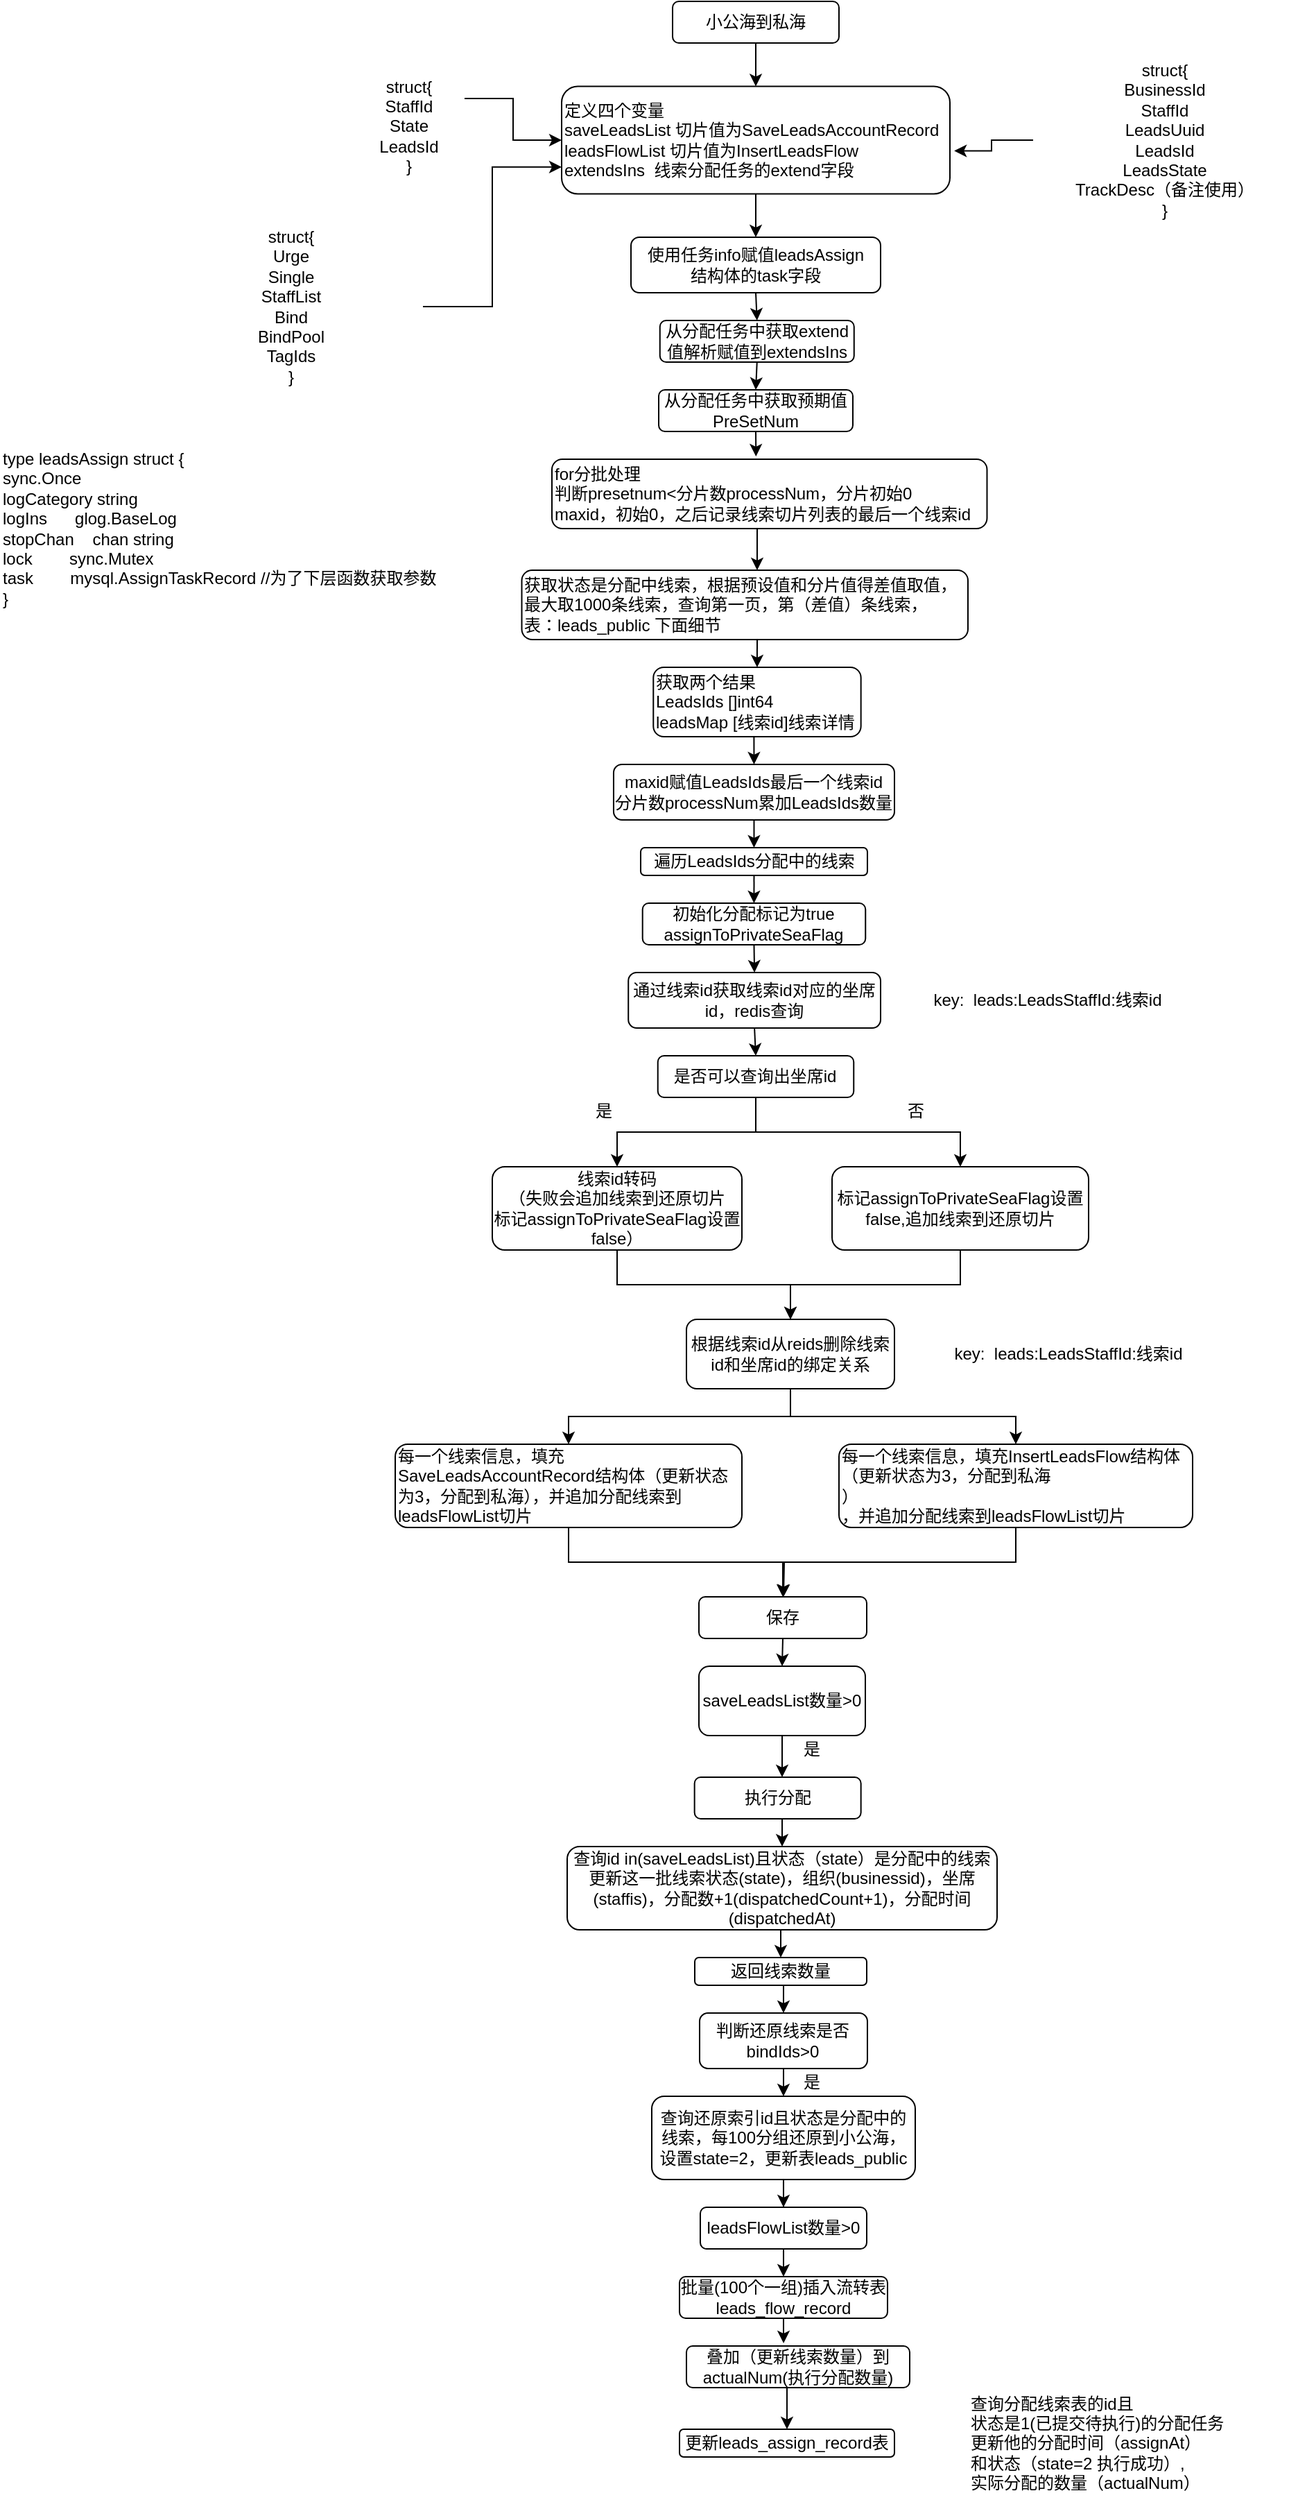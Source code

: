 <mxfile version="14.1.8" type="github">
  <diagram id="we1jSzhgWFrd1LfGBv2H" name="Page-1">
    <mxGraphModel dx="2146" dy="646" grid="1" gridSize="10" guides="1" tooltips="1" connect="1" arrows="1" fold="1" page="1" pageScale="1" pageWidth="1200" pageHeight="1920" math="0" shadow="0">
      <root>
        <mxCell id="0" />
        <mxCell id="1" parent="0" />
        <mxCell id="AKi_2DA1NPzy-PJfhwJz-7" style="edgeStyle=orthogonalEdgeStyle;rounded=0;orthogonalLoop=1;jettySize=auto;html=1;exitX=0.5;exitY=1;exitDx=0;exitDy=0;" edge="1" parent="1" source="AKi_2DA1NPzy-PJfhwJz-1" target="AKi_2DA1NPzy-PJfhwJz-6">
          <mxGeometry relative="1" as="geometry" />
        </mxCell>
        <mxCell id="AKi_2DA1NPzy-PJfhwJz-1" value="小公海到私海" style="rounded=1;whiteSpace=wrap;html=1;" vertex="1" parent="1">
          <mxGeometry x="400" y="20" width="120" height="30" as="geometry" />
        </mxCell>
        <mxCell id="AKi_2DA1NPzy-PJfhwJz-10" style="edgeStyle=orthogonalEdgeStyle;rounded=0;orthogonalLoop=1;jettySize=auto;html=1;exitX=1;exitY=0.25;exitDx=0;exitDy=0;entryX=0;entryY=0.5;entryDx=0;entryDy=0;" edge="1" parent="1" source="AKi_2DA1NPzy-PJfhwJz-5" target="AKi_2DA1NPzy-PJfhwJz-6">
          <mxGeometry relative="1" as="geometry" />
        </mxCell>
        <mxCell id="AKi_2DA1NPzy-PJfhwJz-5" value="struct{&lt;br&gt;StaffId&lt;br&gt;State&lt;br&gt;LeadsId&lt;br&gt;}" style="text;html=1;strokeColor=none;fillColor=none;align=center;verticalAlign=middle;whiteSpace=wrap;rounded=0;" vertex="1" parent="1">
          <mxGeometry x="170" y="70" width="80" height="80" as="geometry" />
        </mxCell>
        <mxCell id="AKi_2DA1NPzy-PJfhwJz-37" style="edgeStyle=orthogonalEdgeStyle;rounded=0;orthogonalLoop=1;jettySize=auto;html=1;exitX=0.5;exitY=1;exitDx=0;exitDy=0;entryX=0.5;entryY=0;entryDx=0;entryDy=0;" edge="1" parent="1" source="AKi_2DA1NPzy-PJfhwJz-6" target="AKi_2DA1NPzy-PJfhwJz-36">
          <mxGeometry relative="1" as="geometry" />
        </mxCell>
        <mxCell id="AKi_2DA1NPzy-PJfhwJz-6" value="定义四个变量&lt;br&gt;saveLeadsList 切片值为SaveLeadsAccountRecord&lt;br&gt;leadsFlowList 切片值为InsertLeadsFlow&lt;br&gt;extendsIns&amp;nbsp; 线索分配任务的extend字段" style="rounded=1;whiteSpace=wrap;html=1;align=left;" vertex="1" parent="1">
          <mxGeometry x="320" y="81.25" width="280" height="77.5" as="geometry" />
        </mxCell>
        <mxCell id="AKi_2DA1NPzy-PJfhwJz-16" style="edgeStyle=orthogonalEdgeStyle;rounded=0;orthogonalLoop=1;jettySize=auto;html=1;entryX=1.011;entryY=0.6;entryDx=0;entryDy=0;entryPerimeter=0;" edge="1" parent="1" source="AKi_2DA1NPzy-PJfhwJz-11" target="AKi_2DA1NPzy-PJfhwJz-6">
          <mxGeometry relative="1" as="geometry" />
        </mxCell>
        <mxCell id="AKi_2DA1NPzy-PJfhwJz-11" value="struct{&lt;br&gt;BusinessId&lt;br&gt;StaffId&lt;br&gt;LeadsUuid&lt;br&gt;LeadsId&lt;br&gt;LeadsState&lt;br&gt;TrackDesc（备注使用）&lt;br&gt;}" style="text;html=1;strokeColor=none;fillColor=none;align=center;verticalAlign=middle;whiteSpace=wrap;rounded=0;" vertex="1" parent="1">
          <mxGeometry x="660" y="70" width="190" height="100" as="geometry" />
        </mxCell>
        <mxCell id="AKi_2DA1NPzy-PJfhwJz-15" style="edgeStyle=orthogonalEdgeStyle;rounded=0;orthogonalLoop=1;jettySize=auto;html=1;exitX=1;exitY=0.5;exitDx=0;exitDy=0;entryX=0;entryY=0.75;entryDx=0;entryDy=0;" edge="1" parent="1" source="AKi_2DA1NPzy-PJfhwJz-14" target="AKi_2DA1NPzy-PJfhwJz-6">
          <mxGeometry relative="1" as="geometry" />
        </mxCell>
        <mxCell id="AKi_2DA1NPzy-PJfhwJz-14" value="struct{&lt;br&gt;Urge&lt;br&gt;Single&lt;br&gt;StaffList&lt;br&gt;Bind&lt;br&gt;BindPool&lt;br&gt;TagIds&lt;br&gt;}" style="text;html=1;strokeColor=none;fillColor=none;align=center;verticalAlign=middle;whiteSpace=wrap;rounded=0;" vertex="1" parent="1">
          <mxGeometry x="30" y="190" width="190" height="100" as="geometry" />
        </mxCell>
        <mxCell id="AKi_2DA1NPzy-PJfhwJz-21" style="edgeStyle=orthogonalEdgeStyle;rounded=0;orthogonalLoop=1;jettySize=auto;html=1;exitX=0.5;exitY=1;exitDx=0;exitDy=0;entryX=0.469;entryY=-0.04;entryDx=0;entryDy=0;entryPerimeter=0;" edge="1" parent="1" source="AKi_2DA1NPzy-PJfhwJz-17" target="AKi_2DA1NPzy-PJfhwJz-19">
          <mxGeometry relative="1" as="geometry" />
        </mxCell>
        <mxCell id="AKi_2DA1NPzy-PJfhwJz-17" value="从分配任务中获取预期值&lt;br&gt;PreSetNum" style="rounded=1;whiteSpace=wrap;html=1;" vertex="1" parent="1">
          <mxGeometry x="390" y="300" width="140" height="30" as="geometry" />
        </mxCell>
        <mxCell id="AKi_2DA1NPzy-PJfhwJz-26" style="edgeStyle=orthogonalEdgeStyle;rounded=0;orthogonalLoop=1;jettySize=auto;html=1;exitX=0.5;exitY=1;exitDx=0;exitDy=0;entryX=0.5;entryY=0;entryDx=0;entryDy=0;" edge="1" parent="1" source="AKi_2DA1NPzy-PJfhwJz-19">
          <mxGeometry relative="1" as="geometry">
            <mxPoint x="460.99" y="430" as="targetPoint" />
          </mxGeometry>
        </mxCell>
        <mxCell id="AKi_2DA1NPzy-PJfhwJz-19" value="for分批处理&lt;br&gt;判断presetnum&amp;lt;分片数processNum，分片初始0&lt;br&gt;maxid，初始0，之后记录线索切片列表的最后一个线索id" style="rounded=1;whiteSpace=wrap;html=1;align=left;" vertex="1" parent="1">
          <mxGeometry x="313" y="350" width="313.75" height="50" as="geometry" />
        </mxCell>
        <mxCell id="AKi_2DA1NPzy-PJfhwJz-28" style="edgeStyle=orthogonalEdgeStyle;rounded=0;orthogonalLoop=1;jettySize=auto;html=1;exitX=0.5;exitY=1;exitDx=0;exitDy=0;entryX=0.5;entryY=0;entryDx=0;entryDy=0;" edge="1" parent="1" target="AKi_2DA1NPzy-PJfhwJz-27">
          <mxGeometry relative="1" as="geometry">
            <mxPoint x="460.99" y="480" as="sourcePoint" />
          </mxGeometry>
        </mxCell>
        <mxCell id="AKi_2DA1NPzy-PJfhwJz-22" value="获取状态是分配中线索，根据预设值和分片值得差值取值，最大取1000条线索，查询第一页，第（差值）条线索，&lt;br&gt;表：leads_public 下面细节" style="rounded=1;whiteSpace=wrap;html=1;align=left;" vertex="1" parent="1">
          <mxGeometry x="291.25" y="430" width="321.75" height="50" as="geometry" />
        </mxCell>
        <mxCell id="AKi_2DA1NPzy-PJfhwJz-30" style="edgeStyle=orthogonalEdgeStyle;rounded=0;orthogonalLoop=1;jettySize=auto;html=1;exitX=0.5;exitY=1;exitDx=0;exitDy=0;entryX=0.5;entryY=0;entryDx=0;entryDy=0;" edge="1" parent="1" source="AKi_2DA1NPzy-PJfhwJz-27" target="AKi_2DA1NPzy-PJfhwJz-29">
          <mxGeometry relative="1" as="geometry" />
        </mxCell>
        <mxCell id="AKi_2DA1NPzy-PJfhwJz-27" value="获取两个结果&lt;br&gt;LeadsIds []int64&lt;br&gt;leadsMap [线索id]线索详情" style="rounded=1;whiteSpace=wrap;html=1;align=left;" vertex="1" parent="1">
          <mxGeometry x="386.14" y="500" width="149.69" height="50" as="geometry" />
        </mxCell>
        <mxCell id="AKi_2DA1NPzy-PJfhwJz-40" style="edgeStyle=orthogonalEdgeStyle;rounded=0;orthogonalLoop=1;jettySize=auto;html=1;exitX=0.5;exitY=1;exitDx=0;exitDy=0;entryX=0.5;entryY=0;entryDx=0;entryDy=0;" edge="1" parent="1" source="AKi_2DA1NPzy-PJfhwJz-29" target="AKi_2DA1NPzy-PJfhwJz-39">
          <mxGeometry relative="1" as="geometry" />
        </mxCell>
        <mxCell id="AKi_2DA1NPzy-PJfhwJz-29" value="&lt;span&gt;maxid赋值&lt;/span&gt;LeadsIds最后一个线索id&lt;br&gt;分片数processNum累加LeadsIds数量" style="rounded=1;whiteSpace=wrap;html=1;" vertex="1" parent="1">
          <mxGeometry x="357.48" y="570" width="202.52" height="40" as="geometry" />
        </mxCell>
        <mxCell id="AKi_2DA1NPzy-PJfhwJz-32" style="edgeStyle=orthogonalEdgeStyle;rounded=0;orthogonalLoop=1;jettySize=auto;html=1;exitX=0.5;exitY=1;exitDx=0;exitDy=0;entryX=0.5;entryY=0;entryDx=0;entryDy=0;" edge="1" parent="1" source="AKi_2DA1NPzy-PJfhwJz-31" target="AKi_2DA1NPzy-PJfhwJz-17">
          <mxGeometry relative="1" as="geometry" />
        </mxCell>
        <mxCell id="AKi_2DA1NPzy-PJfhwJz-31" value="从分配任务中获取extend值解析赋值到&lt;span style=&quot;text-align: left&quot;&gt;extendsIns&lt;/span&gt;" style="rounded=1;whiteSpace=wrap;html=1;" vertex="1" parent="1">
          <mxGeometry x="390.88" y="250" width="140" height="30" as="geometry" />
        </mxCell>
        <mxCell id="AKi_2DA1NPzy-PJfhwJz-35" value="&lt;div&gt;type leadsAssign struct {&lt;/div&gt;&lt;div&gt;&lt;span&gt;	&lt;/span&gt;sync.Once&lt;/div&gt;&lt;div&gt;&lt;span&gt;	&lt;/span&gt;logCategory string&lt;/div&gt;&lt;div&gt;&lt;span&gt;	&lt;/span&gt;logIns&amp;nbsp; &amp;nbsp; &amp;nbsp; glog.BaseLog&lt;/div&gt;&lt;div&gt;&lt;span&gt;	&lt;/span&gt;stopChan&amp;nbsp; &amp;nbsp; chan string&lt;/div&gt;&lt;div&gt;&lt;span&gt;	&lt;/span&gt;lock&amp;nbsp; &amp;nbsp; &amp;nbsp; &amp;nbsp; sync.Mutex&lt;/div&gt;&lt;div&gt;&lt;span&gt;	&lt;/span&gt;task&amp;nbsp; &amp;nbsp; &amp;nbsp; &amp;nbsp; mysql.AssignTaskRecord //为了下层函数获取参数&lt;/div&gt;&lt;div&gt;}&lt;/div&gt;" style="text;html=1;align=left;verticalAlign=middle;resizable=0;points=[];autosize=1;" vertex="1" parent="1">
          <mxGeometry x="-85" y="340" width="330" height="120" as="geometry" />
        </mxCell>
        <mxCell id="AKi_2DA1NPzy-PJfhwJz-38" style="edgeStyle=orthogonalEdgeStyle;rounded=0;orthogonalLoop=1;jettySize=auto;html=1;exitX=0.5;exitY=1;exitDx=0;exitDy=0;entryX=0.5;entryY=0;entryDx=0;entryDy=0;" edge="1" parent="1" source="AKi_2DA1NPzy-PJfhwJz-36" target="AKi_2DA1NPzy-PJfhwJz-31">
          <mxGeometry relative="1" as="geometry" />
        </mxCell>
        <mxCell id="AKi_2DA1NPzy-PJfhwJz-36" value="使用任务info赋值l&lt;span style=&quot;text-align: left&quot;&gt;eadsAssign&lt;br&gt;结构体的task字段&lt;/span&gt;" style="rounded=1;whiteSpace=wrap;html=1;" vertex="1" parent="1">
          <mxGeometry x="370" y="190" width="180" height="40" as="geometry" />
        </mxCell>
        <mxCell id="AKi_2DA1NPzy-PJfhwJz-42" style="edgeStyle=orthogonalEdgeStyle;rounded=0;orthogonalLoop=1;jettySize=auto;html=1;exitX=0.5;exitY=1;exitDx=0;exitDy=0;entryX=0.5;entryY=0;entryDx=0;entryDy=0;" edge="1" parent="1" source="AKi_2DA1NPzy-PJfhwJz-39" target="AKi_2DA1NPzy-PJfhwJz-41">
          <mxGeometry relative="1" as="geometry" />
        </mxCell>
        <mxCell id="AKi_2DA1NPzy-PJfhwJz-39" value="遍历&lt;span style=&quot;text-align: left&quot;&gt;LeadsIds&lt;/span&gt;分配中的线索" style="rounded=1;whiteSpace=wrap;html=1;" vertex="1" parent="1">
          <mxGeometry x="376.99" y="630" width="163.5" height="20" as="geometry" />
        </mxCell>
        <mxCell id="AKi_2DA1NPzy-PJfhwJz-44" style="edgeStyle=orthogonalEdgeStyle;rounded=0;orthogonalLoop=1;jettySize=auto;html=1;exitX=0.5;exitY=1;exitDx=0;exitDy=0;entryX=0.5;entryY=0;entryDx=0;entryDy=0;" edge="1" parent="1" source="AKi_2DA1NPzy-PJfhwJz-41" target="AKi_2DA1NPzy-PJfhwJz-43">
          <mxGeometry relative="1" as="geometry" />
        </mxCell>
        <mxCell id="AKi_2DA1NPzy-PJfhwJz-41" value="初始化分配标记为true&lt;br&gt;assignToPrivateSeaFlag" style="rounded=1;whiteSpace=wrap;html=1;" vertex="1" parent="1">
          <mxGeometry x="378.35" y="670" width="160.77" height="30" as="geometry" />
        </mxCell>
        <mxCell id="AKi_2DA1NPzy-PJfhwJz-47" style="edgeStyle=orthogonalEdgeStyle;rounded=0;orthogonalLoop=1;jettySize=auto;html=1;exitX=0.5;exitY=1;exitDx=0;exitDy=0;entryX=0.5;entryY=0;entryDx=0;entryDy=0;" edge="1" parent="1" source="AKi_2DA1NPzy-PJfhwJz-43" target="AKi_2DA1NPzy-PJfhwJz-46">
          <mxGeometry relative="1" as="geometry" />
        </mxCell>
        <mxCell id="AKi_2DA1NPzy-PJfhwJz-43" value="通过线索id获取线索id对应的坐席id，redis查询" style="rounded=1;whiteSpace=wrap;html=1;" vertex="1" parent="1">
          <mxGeometry x="368.11" y="720" width="181.89" height="40" as="geometry" />
        </mxCell>
        <mxCell id="AKi_2DA1NPzy-PJfhwJz-45" value="key:&amp;nbsp; leads:LeadsStaffId:线索id" style="text;html=1;align=center;verticalAlign=middle;resizable=0;points=[];autosize=1;" vertex="1" parent="1">
          <mxGeometry x="580" y="730" width="180" height="20" as="geometry" />
        </mxCell>
        <mxCell id="AKi_2DA1NPzy-PJfhwJz-50" style="edgeStyle=orthogonalEdgeStyle;rounded=0;orthogonalLoop=1;jettySize=auto;html=1;exitX=0.5;exitY=1;exitDx=0;exitDy=0;entryX=0.5;entryY=0;entryDx=0;entryDy=0;" edge="1" parent="1" source="AKi_2DA1NPzy-PJfhwJz-46" target="AKi_2DA1NPzy-PJfhwJz-48">
          <mxGeometry relative="1" as="geometry" />
        </mxCell>
        <mxCell id="AKi_2DA1NPzy-PJfhwJz-52" style="edgeStyle=orthogonalEdgeStyle;rounded=0;orthogonalLoop=1;jettySize=auto;html=1;exitX=0.5;exitY=1;exitDx=0;exitDy=0;entryX=0.5;entryY=0;entryDx=0;entryDy=0;" edge="1" parent="1" source="AKi_2DA1NPzy-PJfhwJz-46" target="AKi_2DA1NPzy-PJfhwJz-49">
          <mxGeometry relative="1" as="geometry" />
        </mxCell>
        <mxCell id="AKi_2DA1NPzy-PJfhwJz-46" value="是否可以查询出坐席id" style="rounded=1;whiteSpace=wrap;html=1;" vertex="1" parent="1">
          <mxGeometry x="389.37" y="780" width="141.26" height="30" as="geometry" />
        </mxCell>
        <mxCell id="AKi_2DA1NPzy-PJfhwJz-55" style="edgeStyle=orthogonalEdgeStyle;rounded=0;orthogonalLoop=1;jettySize=auto;html=1;exitX=0.5;exitY=1;exitDx=0;exitDy=0;entryX=0.5;entryY=0;entryDx=0;entryDy=0;" edge="1" parent="1" source="AKi_2DA1NPzy-PJfhwJz-48" target="AKi_2DA1NPzy-PJfhwJz-54">
          <mxGeometry relative="1" as="geometry" />
        </mxCell>
        <mxCell id="AKi_2DA1NPzy-PJfhwJz-48" value="线索id转码&lt;br&gt;（失败会追加线索到还原切片&lt;br&gt;标记assignToPrivateSeaFlag设置false）" style="rounded=1;whiteSpace=wrap;html=1;" vertex="1" parent="1">
          <mxGeometry x="270" y="860" width="180" height="60" as="geometry" />
        </mxCell>
        <mxCell id="AKi_2DA1NPzy-PJfhwJz-56" style="edgeStyle=orthogonalEdgeStyle;rounded=0;orthogonalLoop=1;jettySize=auto;html=1;exitX=0.5;exitY=1;exitDx=0;exitDy=0;entryX=0.5;entryY=0;entryDx=0;entryDy=0;" edge="1" parent="1" source="AKi_2DA1NPzy-PJfhwJz-49" target="AKi_2DA1NPzy-PJfhwJz-54">
          <mxGeometry relative="1" as="geometry" />
        </mxCell>
        <mxCell id="AKi_2DA1NPzy-PJfhwJz-49" value="&lt;span&gt;标记assignToPrivateSeaFlag设置false,追加线索到还原切片&lt;/span&gt;" style="rounded=1;whiteSpace=wrap;html=1;" vertex="1" parent="1">
          <mxGeometry x="515" y="860" width="185" height="60" as="geometry" />
        </mxCell>
        <mxCell id="AKi_2DA1NPzy-PJfhwJz-51" value="是" style="text;html=1;align=center;verticalAlign=middle;resizable=0;points=[];autosize=1;" vertex="1" parent="1">
          <mxGeometry x="335" y="810" width="30" height="20" as="geometry" />
        </mxCell>
        <mxCell id="AKi_2DA1NPzy-PJfhwJz-53" value="否" style="text;html=1;align=center;verticalAlign=middle;resizable=0;points=[];autosize=1;" vertex="1" parent="1">
          <mxGeometry x="560" y="810" width="30" height="20" as="geometry" />
        </mxCell>
        <mxCell id="AKi_2DA1NPzy-PJfhwJz-59" style="edgeStyle=orthogonalEdgeStyle;rounded=0;orthogonalLoop=1;jettySize=auto;html=1;exitX=0.5;exitY=1;exitDx=0;exitDy=0;" edge="1" parent="1" source="AKi_2DA1NPzy-PJfhwJz-54" target="AKi_2DA1NPzy-PJfhwJz-58">
          <mxGeometry relative="1" as="geometry" />
        </mxCell>
        <mxCell id="AKi_2DA1NPzy-PJfhwJz-61" style="edgeStyle=orthogonalEdgeStyle;rounded=0;orthogonalLoop=1;jettySize=auto;html=1;exitX=0.5;exitY=1;exitDx=0;exitDy=0;entryX=0.5;entryY=0;entryDx=0;entryDy=0;" edge="1" parent="1" source="AKi_2DA1NPzy-PJfhwJz-54" target="AKi_2DA1NPzy-PJfhwJz-60">
          <mxGeometry relative="1" as="geometry" />
        </mxCell>
        <mxCell id="AKi_2DA1NPzy-PJfhwJz-54" value="根据线索id从reids删除线索id和坐席id的绑定关系" style="rounded=1;whiteSpace=wrap;html=1;" vertex="1" parent="1">
          <mxGeometry x="410" y="970" width="150" height="50" as="geometry" />
        </mxCell>
        <mxCell id="AKi_2DA1NPzy-PJfhwJz-57" value="key:&amp;nbsp; leads:LeadsStaffId:线索id" style="text;html=1;align=center;verticalAlign=middle;resizable=0;points=[];autosize=1;" vertex="1" parent="1">
          <mxGeometry x="595" y="985" width="180" height="20" as="geometry" />
        </mxCell>
        <mxCell id="AKi_2DA1NPzy-PJfhwJz-64" style="edgeStyle=orthogonalEdgeStyle;rounded=0;orthogonalLoop=1;jettySize=auto;html=1;exitX=0.5;exitY=1;exitDx=0;exitDy=0;entryX=0.5;entryY=0;entryDx=0;entryDy=0;" edge="1" parent="1" source="AKi_2DA1NPzy-PJfhwJz-58" target="AKi_2DA1NPzy-PJfhwJz-63">
          <mxGeometry relative="1" as="geometry" />
        </mxCell>
        <mxCell id="AKi_2DA1NPzy-PJfhwJz-58" value="每一个线索信息，填充SaveLeadsAccountRecord结构体（更新状态为3，分配到私海），并追加分配线索到leadsFlowList切片" style="rounded=1;whiteSpace=wrap;html=1;align=left;" vertex="1" parent="1">
          <mxGeometry x="200" y="1060" width="250" height="60" as="geometry" />
        </mxCell>
        <mxCell id="AKi_2DA1NPzy-PJfhwJz-65" style="edgeStyle=orthogonalEdgeStyle;rounded=0;orthogonalLoop=1;jettySize=auto;html=1;exitX=0.5;exitY=1;exitDx=0;exitDy=0;" edge="1" parent="1" source="AKi_2DA1NPzy-PJfhwJz-60">
          <mxGeometry relative="1" as="geometry">
            <mxPoint x="480" y="1170" as="targetPoint" />
          </mxGeometry>
        </mxCell>
        <mxCell id="AKi_2DA1NPzy-PJfhwJz-60" value="每一个线索信息，填充InsertLeadsFlow结构体（更新状态为3，分配到私海&lt;br&gt;）&lt;br&gt;，并追加分配线索到leadsFlowList切片" style="rounded=1;whiteSpace=wrap;html=1;align=left;" vertex="1" parent="1">
          <mxGeometry x="520" y="1060" width="255" height="60" as="geometry" />
        </mxCell>
        <mxCell id="AKi_2DA1NPzy-PJfhwJz-68" style="edgeStyle=orthogonalEdgeStyle;rounded=0;orthogonalLoop=1;jettySize=auto;html=1;exitX=0.5;exitY=1;exitDx=0;exitDy=0;entryX=0.5;entryY=0;entryDx=0;entryDy=0;" edge="1" parent="1" source="AKi_2DA1NPzy-PJfhwJz-63" target="AKi_2DA1NPzy-PJfhwJz-67">
          <mxGeometry relative="1" as="geometry" />
        </mxCell>
        <mxCell id="AKi_2DA1NPzy-PJfhwJz-63" value="保存" style="rounded=1;whiteSpace=wrap;html=1;" vertex="1" parent="1">
          <mxGeometry x="419" y="1170" width="121" height="30" as="geometry" />
        </mxCell>
        <mxCell id="AKi_2DA1NPzy-PJfhwJz-69" style="edgeStyle=orthogonalEdgeStyle;rounded=0;orthogonalLoop=1;jettySize=auto;html=1;exitX=0.5;exitY=1;exitDx=0;exitDy=0;" edge="1" parent="1" source="AKi_2DA1NPzy-PJfhwJz-67">
          <mxGeometry relative="1" as="geometry">
            <mxPoint x="479" y="1300" as="targetPoint" />
          </mxGeometry>
        </mxCell>
        <mxCell id="AKi_2DA1NPzy-PJfhwJz-67" value="&lt;span style=&quot;text-align: left&quot;&gt;saveLeadsList数量&amp;gt;0&lt;/span&gt;" style="rounded=1;whiteSpace=wrap;html=1;" vertex="1" parent="1">
          <mxGeometry x="419" y="1220" width="120" height="50" as="geometry" />
        </mxCell>
        <mxCell id="AKi_2DA1NPzy-PJfhwJz-70" value="是" style="text;html=1;align=center;verticalAlign=middle;resizable=0;points=[];autosize=1;" vertex="1" parent="1">
          <mxGeometry x="485" y="1270" width="30" height="20" as="geometry" />
        </mxCell>
        <mxCell id="AKi_2DA1NPzy-PJfhwJz-75" style="edgeStyle=orthogonalEdgeStyle;rounded=0;orthogonalLoop=1;jettySize=auto;html=1;exitX=0.5;exitY=1;exitDx=0;exitDy=0;entryX=0.5;entryY=0;entryDx=0;entryDy=0;" edge="1" parent="1" source="AKi_2DA1NPzy-PJfhwJz-71" target="AKi_2DA1NPzy-PJfhwJz-74">
          <mxGeometry relative="1" as="geometry" />
        </mxCell>
        <mxCell id="AKi_2DA1NPzy-PJfhwJz-71" value="&lt;div style=&quot;text-align: left&quot;&gt;&lt;span&gt;&lt;font face=&quot;helvetica&quot;&gt;执行分配&lt;/font&gt;&lt;/span&gt;&lt;/div&gt;" style="rounded=1;whiteSpace=wrap;html=1;" vertex="1" parent="1">
          <mxGeometry x="415.83" y="1300" width="120" height="30" as="geometry" />
        </mxCell>
        <mxCell id="AKi_2DA1NPzy-PJfhwJz-77" style="edgeStyle=orthogonalEdgeStyle;rounded=0;orthogonalLoop=1;jettySize=auto;html=1;exitX=0.5;exitY=1;exitDx=0;exitDy=0;entryX=0.5;entryY=0;entryDx=0;entryDy=0;" edge="1" parent="1" source="AKi_2DA1NPzy-PJfhwJz-74" target="AKi_2DA1NPzy-PJfhwJz-76">
          <mxGeometry relative="1" as="geometry" />
        </mxCell>
        <mxCell id="AKi_2DA1NPzy-PJfhwJz-74" value="查询id in(&lt;span style=&quot;text-align: left&quot;&gt;saveLeadsList&lt;/span&gt;)且状态（state）是分配中的线索&lt;br&gt;更新这一批线索状态(state)，组织(businessid)，坐席(staffis)，分配数+1(dispatchedCount+1)，分配时间(dispatchedAt)" style="rounded=1;whiteSpace=wrap;html=1;" vertex="1" parent="1">
          <mxGeometry x="324" y="1350" width="310" height="60" as="geometry" />
        </mxCell>
        <mxCell id="AKi_2DA1NPzy-PJfhwJz-79" style="edgeStyle=orthogonalEdgeStyle;rounded=0;orthogonalLoop=1;jettySize=auto;html=1;exitX=0.5;exitY=1;exitDx=0;exitDy=0;entryX=0.5;entryY=0;entryDx=0;entryDy=0;" edge="1" parent="1" source="AKi_2DA1NPzy-PJfhwJz-76" target="AKi_2DA1NPzy-PJfhwJz-78">
          <mxGeometry relative="1" as="geometry" />
        </mxCell>
        <mxCell id="AKi_2DA1NPzy-PJfhwJz-76" value="返回线索数量" style="rounded=1;whiteSpace=wrap;html=1;" vertex="1" parent="1">
          <mxGeometry x="416" y="1430" width="124" height="20" as="geometry" />
        </mxCell>
        <mxCell id="AKi_2DA1NPzy-PJfhwJz-81" style="edgeStyle=orthogonalEdgeStyle;rounded=0;orthogonalLoop=1;jettySize=auto;html=1;exitX=0.5;exitY=1;exitDx=0;exitDy=0;entryX=0.5;entryY=0;entryDx=0;entryDy=0;" edge="1" parent="1" source="AKi_2DA1NPzy-PJfhwJz-78" target="AKi_2DA1NPzy-PJfhwJz-80">
          <mxGeometry relative="1" as="geometry" />
        </mxCell>
        <mxCell id="AKi_2DA1NPzy-PJfhwJz-78" value="&lt;span&gt;判断还原线索是否bindIds&amp;gt;0&lt;/span&gt;" style="rounded=1;whiteSpace=wrap;html=1;" vertex="1" parent="1">
          <mxGeometry x="419.49" y="1470" width="121" height="40" as="geometry" />
        </mxCell>
        <mxCell id="AKi_2DA1NPzy-PJfhwJz-84" style="edgeStyle=orthogonalEdgeStyle;rounded=0;orthogonalLoop=1;jettySize=auto;html=1;exitX=0.5;exitY=1;exitDx=0;exitDy=0;" edge="1" parent="1" source="AKi_2DA1NPzy-PJfhwJz-80" target="AKi_2DA1NPzy-PJfhwJz-83">
          <mxGeometry relative="1" as="geometry" />
        </mxCell>
        <mxCell id="AKi_2DA1NPzy-PJfhwJz-80" value="查询还原索引id且状态是分配中的线索，每100分组还原到小公海，设置state=2，更新表leads_public" style="rounded=1;whiteSpace=wrap;html=1;" vertex="1" parent="1">
          <mxGeometry x="384.99" y="1530" width="190" height="60" as="geometry" />
        </mxCell>
        <mxCell id="AKi_2DA1NPzy-PJfhwJz-82" value="是" style="text;html=1;align=center;verticalAlign=middle;resizable=0;points=[];autosize=1;" vertex="1" parent="1">
          <mxGeometry x="485" y="1510" width="30" height="20" as="geometry" />
        </mxCell>
        <mxCell id="AKi_2DA1NPzy-PJfhwJz-86" style="edgeStyle=orthogonalEdgeStyle;rounded=0;orthogonalLoop=1;jettySize=auto;html=1;exitX=0.5;exitY=1;exitDx=0;exitDy=0;entryX=0.5;entryY=0;entryDx=0;entryDy=0;" edge="1" parent="1" source="AKi_2DA1NPzy-PJfhwJz-83" target="AKi_2DA1NPzy-PJfhwJz-85">
          <mxGeometry relative="1" as="geometry" />
        </mxCell>
        <mxCell id="AKi_2DA1NPzy-PJfhwJz-83" value="leadsFlowList&lt;span style=&quot;text-align: left&quot;&gt;数量&amp;gt;0&lt;/span&gt;" style="rounded=1;whiteSpace=wrap;html=1;" vertex="1" parent="1">
          <mxGeometry x="419.99" y="1610" width="120.01" height="30" as="geometry" />
        </mxCell>
        <mxCell id="AKi_2DA1NPzy-PJfhwJz-88" style="edgeStyle=orthogonalEdgeStyle;rounded=0;orthogonalLoop=1;jettySize=auto;html=1;exitX=0.5;exitY=1;exitDx=0;exitDy=0;entryX=0.435;entryY=-0.067;entryDx=0;entryDy=0;entryPerimeter=0;" edge="1" parent="1" source="AKi_2DA1NPzy-PJfhwJz-85" target="AKi_2DA1NPzy-PJfhwJz-87">
          <mxGeometry relative="1" as="geometry" />
        </mxCell>
        <mxCell id="AKi_2DA1NPzy-PJfhwJz-85" value="批量(100个一组)插入流转表&lt;br&gt;leads_flow_record" style="rounded=1;whiteSpace=wrap;html=1;" vertex="1" parent="1">
          <mxGeometry x="404.99" y="1660" width="150.01" height="30" as="geometry" />
        </mxCell>
        <mxCell id="AKi_2DA1NPzy-PJfhwJz-91" style="edgeStyle=orthogonalEdgeStyle;rounded=0;orthogonalLoop=1;jettySize=auto;html=1;exitX=0.5;exitY=1;exitDx=0;exitDy=0;entryX=0.5;entryY=0;entryDx=0;entryDy=0;" edge="1" parent="1" source="AKi_2DA1NPzy-PJfhwJz-87" target="AKi_2DA1NPzy-PJfhwJz-89">
          <mxGeometry relative="1" as="geometry" />
        </mxCell>
        <mxCell id="AKi_2DA1NPzy-PJfhwJz-87" value="叠加（更新线索数量）到actualNum(执行分配数量)" style="rounded=1;whiteSpace=wrap;html=1;" vertex="1" parent="1">
          <mxGeometry x="410" y="1710" width="161" height="30" as="geometry" />
        </mxCell>
        <mxCell id="AKi_2DA1NPzy-PJfhwJz-89" value="更新leads_assign_record表" style="rounded=1;whiteSpace=wrap;html=1;" vertex="1" parent="1">
          <mxGeometry x="405" y="1770" width="155" height="20" as="geometry" />
        </mxCell>
        <mxCell id="AKi_2DA1NPzy-PJfhwJz-90" value="查询分配线索表的id且&lt;br&gt;状态是1(已提交待执行)的分配任务&lt;br&gt;更新他的分配时间（assignAt）&lt;br&gt;和状态（state=2 执行成功）,&lt;br&gt;实际分配的数量（&lt;span&gt;actualNum）&lt;/span&gt;" style="text;html=1;align=left;verticalAlign=middle;resizable=0;points=[];autosize=1;" vertex="1" parent="1">
          <mxGeometry x="613" y="1740" width="200" height="80" as="geometry" />
        </mxCell>
      </root>
    </mxGraphModel>
  </diagram>
</mxfile>
